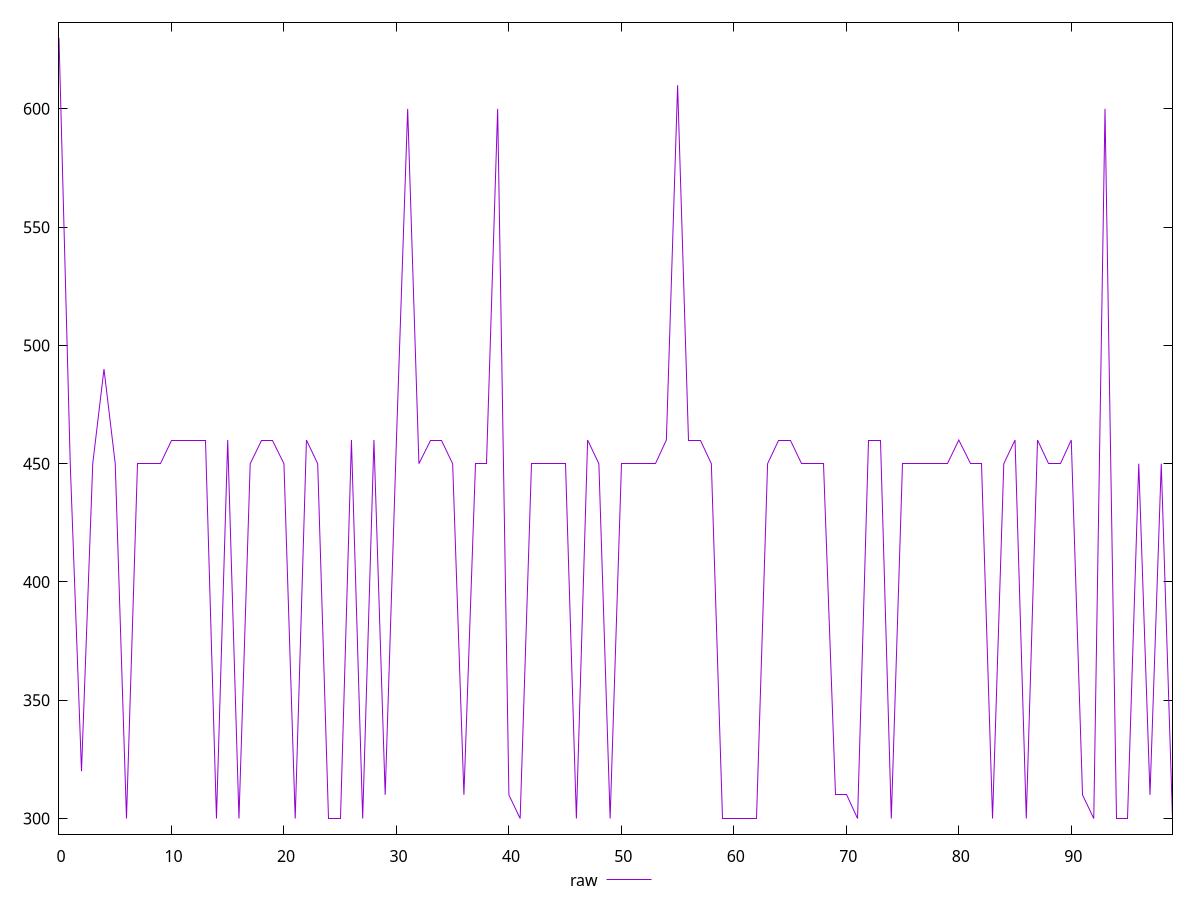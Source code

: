 reset

$raw <<EOF
0 630
1 450
2 320
3 450
4 490
5 450
6 300
7 450
8 450
9 450
10 460
11 460
12 460
13 460
14 300
15 460
16 300
17 450
18 460
19 460
20 450
21 300
22 460
23 450
24 300
25 300
26 460
27 300
28 460
29 310
30 460
31 600
32 450
33 460
34 460
35 450
36 310
37 450
38 450
39 600
40 310
41 300
42 450
43 450
44 450
45 450
46 300
47 460
48 450
49 300
50 450
51 450
52 450
53 450
54 460
55 610
56 460
57 460
58 450
59 300
60 300
61 300
62 300
63 450
64 460
65 460
66 450
67 450
68 450
69 310
70 310
71 300
72 460
73 460
74 300
75 450
76 450
77 450
78 450
79 450
80 460
81 450
82 450
83 300
84 450
85 460
86 300
87 460
88 450
89 450
90 460
91 310
92 300
93 600
94 300
95 300
96 450
97 310
98 450
99 300
EOF

set key outside below
set xrange [0:99]
set yrange [293.4:636.6]
set trange [293.4:636.6]
set terminal svg size 640, 500 enhanced background rgb 'white'
set output "report_00017_2021-02-10T15-08-03.406Z/uses-webp-images/samples/pages+cached/raw/values.svg"

plot $raw title "raw" with line

reset
